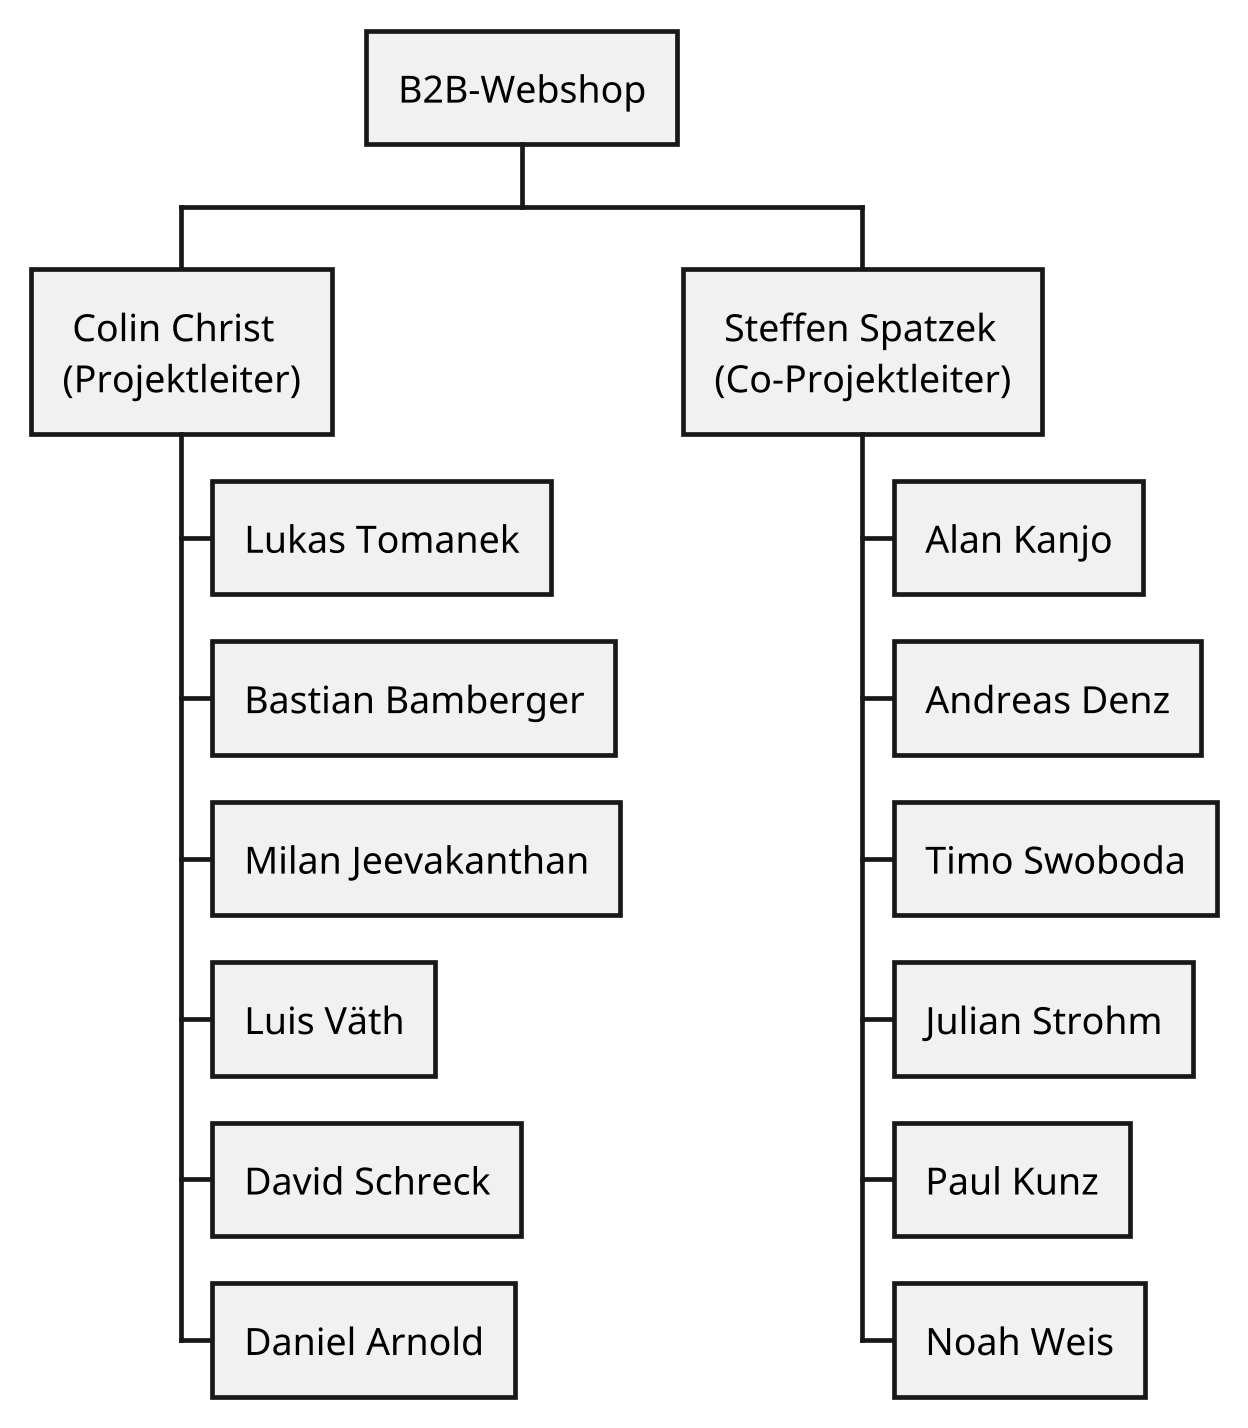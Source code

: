 @startwbs Organigramm B2B-Webshop
skinparam dpi 300
skinparam defaultFontName "Arial","Helvetica"
+ B2B-Webshop
++: Colin Christ
(Projektleiter);
+++ Lukas Tomanek
+++ Bastian Bamberger
+++ Milan Jeevakanthan
+++ Luis Väth
+++ David Schreck
+++ Daniel Arnold
++: Steffen Spatzek
(Co-Projektleiter);
+++ Alan Kanjo
+++ Andreas Denz
+++ Timo Swoboda
+++ Julian Strohm
+++ Paul Kunz
+++ Noah Weis

@endwbs